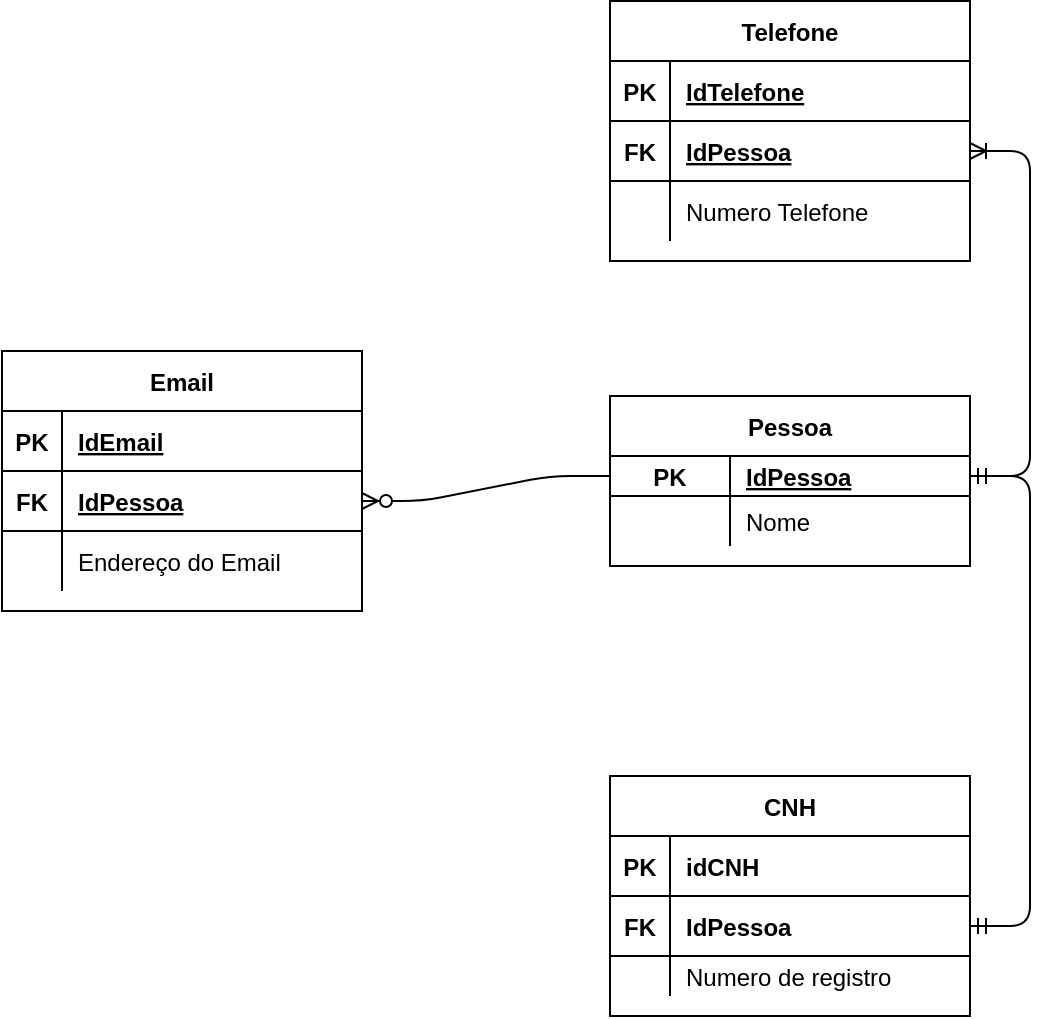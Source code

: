 <mxfile version="14.4.2" type="device"><diagram id="xAZ7s1FQ8rwdWRPZLIjb" name="Page-1"><mxGraphModel dx="1422" dy="794" grid="1" gridSize="10" guides="1" tooltips="1" connect="1" arrows="1" fold="1" page="1" pageScale="1" pageWidth="827" pageHeight="1169" math="0" shadow="0"><root><mxCell id="0"/><mxCell id="1" parent="0"/><mxCell id="S3nvLt_KH2QDSnrHZuDK-1" value="CNH" style="shape=table;startSize=30;container=1;collapsible=1;childLayout=tableLayout;fixedRows=1;rowLines=0;fontStyle=1;align=center;resizeLast=1;" parent="1" vertex="1"><mxGeometry x="324" y="740" width="180" height="120" as="geometry"/></mxCell><mxCell id="S3nvLt_KH2QDSnrHZuDK-2" value="" style="shape=partialRectangle;collapsible=0;dropTarget=0;pointerEvents=0;fillColor=none;top=0;left=0;bottom=1;right=0;points=[[0,0.5],[1,0.5]];portConstraint=eastwest;" parent="S3nvLt_KH2QDSnrHZuDK-1" vertex="1"><mxGeometry y="30" width="180" height="30" as="geometry"/></mxCell><mxCell id="S3nvLt_KH2QDSnrHZuDK-3" value="PK" style="shape=partialRectangle;connectable=0;fillColor=none;top=0;left=0;bottom=0;right=0;fontStyle=1;overflow=hidden;" parent="S3nvLt_KH2QDSnrHZuDK-2" vertex="1"><mxGeometry width="30" height="30" as="geometry"/></mxCell><mxCell id="S3nvLt_KH2QDSnrHZuDK-4" value="idCNH" style="shape=partialRectangle;connectable=0;fillColor=none;top=0;left=0;bottom=0;right=0;align=left;spacingLeft=6;fontStyle=1;overflow=hidden;" parent="S3nvLt_KH2QDSnrHZuDK-2" vertex="1"><mxGeometry x="30" width="150" height="30" as="geometry"/></mxCell><mxCell id="S3nvLt_KH2QDSnrHZuDK-57" value="" style="shape=partialRectangle;collapsible=0;dropTarget=0;pointerEvents=0;fillColor=none;top=0;left=0;bottom=1;right=0;points=[[0,0.5],[1,0.5]];portConstraint=eastwest;" parent="S3nvLt_KH2QDSnrHZuDK-1" vertex="1"><mxGeometry y="60" width="180" height="30" as="geometry"/></mxCell><mxCell id="S3nvLt_KH2QDSnrHZuDK-58" value="FK" style="shape=partialRectangle;connectable=0;fillColor=none;top=0;left=0;bottom=0;right=0;fontStyle=1;overflow=hidden;" parent="S3nvLt_KH2QDSnrHZuDK-57" vertex="1"><mxGeometry width="30" height="30" as="geometry"/></mxCell><mxCell id="S3nvLt_KH2QDSnrHZuDK-59" value="IdPessoa" style="shape=partialRectangle;connectable=0;fillColor=none;top=0;left=0;bottom=0;right=0;align=left;spacingLeft=6;fontStyle=1;overflow=hidden;" parent="S3nvLt_KH2QDSnrHZuDK-57" vertex="1"><mxGeometry x="30" width="150" height="30" as="geometry"/></mxCell><mxCell id="S3nvLt_KH2QDSnrHZuDK-5" value="" style="shape=partialRectangle;collapsible=0;dropTarget=0;pointerEvents=0;fillColor=none;top=0;left=0;bottom=0;right=0;points=[[0,0.5],[1,0.5]];portConstraint=eastwest;" parent="S3nvLt_KH2QDSnrHZuDK-1" vertex="1"><mxGeometry y="90" width="180" height="20" as="geometry"/></mxCell><mxCell id="S3nvLt_KH2QDSnrHZuDK-6" value="" style="shape=partialRectangle;connectable=0;fillColor=none;top=0;left=0;bottom=0;right=0;editable=1;overflow=hidden;" parent="S3nvLt_KH2QDSnrHZuDK-5" vertex="1"><mxGeometry width="30" height="20" as="geometry"/></mxCell><mxCell id="S3nvLt_KH2QDSnrHZuDK-7" value="Numero de registro" style="shape=partialRectangle;connectable=0;fillColor=none;top=0;left=0;bottom=0;right=0;align=left;spacingLeft=6;overflow=hidden;" parent="S3nvLt_KH2QDSnrHZuDK-5" vertex="1"><mxGeometry x="30" width="150" height="20" as="geometry"/></mxCell><mxCell id="S3nvLt_KH2QDSnrHZuDK-14" value="Pessoa" style="shape=table;startSize=30;container=1;collapsible=1;childLayout=tableLayout;fixedRows=1;rowLines=0;fontStyle=1;align=center;resizeLast=1;" parent="1" vertex="1"><mxGeometry x="324" y="550" width="180" height="85" as="geometry"/></mxCell><mxCell id="S3nvLt_KH2QDSnrHZuDK-18" value="" style="shape=partialRectangle;collapsible=0;dropTarget=0;pointerEvents=0;fillColor=none;top=0;left=0;bottom=1;right=0;points=[[0,0.5],[1,0.5]];portConstraint=eastwest;" parent="S3nvLt_KH2QDSnrHZuDK-14" vertex="1"><mxGeometry y="30" width="180" height="20" as="geometry"/></mxCell><mxCell id="S3nvLt_KH2QDSnrHZuDK-19" value="PK" style="shape=partialRectangle;connectable=0;fillColor=none;top=0;left=0;bottom=0;right=0;fontStyle=1;overflow=hidden;" parent="S3nvLt_KH2QDSnrHZuDK-18" vertex="1"><mxGeometry width="60" height="20" as="geometry"/></mxCell><mxCell id="S3nvLt_KH2QDSnrHZuDK-20" value="IdPessoa" style="shape=partialRectangle;connectable=0;fillColor=none;top=0;left=0;bottom=0;right=0;align=left;spacingLeft=6;fontStyle=5;overflow=hidden;" parent="S3nvLt_KH2QDSnrHZuDK-18" vertex="1"><mxGeometry x="60" width="120" height="20" as="geometry"/></mxCell><mxCell id="S3nvLt_KH2QDSnrHZuDK-24" value="" style="shape=partialRectangle;collapsible=0;dropTarget=0;pointerEvents=0;fillColor=none;top=0;left=0;bottom=0;right=0;points=[[0,0.5],[1,0.5]];portConstraint=eastwest;" parent="S3nvLt_KH2QDSnrHZuDK-14" vertex="1"><mxGeometry y="50" width="180" height="25" as="geometry"/></mxCell><mxCell id="S3nvLt_KH2QDSnrHZuDK-25" value="" style="shape=partialRectangle;connectable=0;fillColor=none;top=0;left=0;bottom=0;right=0;editable=1;overflow=hidden;" parent="S3nvLt_KH2QDSnrHZuDK-24" vertex="1"><mxGeometry width="60" height="25" as="geometry"/></mxCell><mxCell id="S3nvLt_KH2QDSnrHZuDK-26" value="Nome" style="shape=partialRectangle;connectable=0;fillColor=none;top=0;left=0;bottom=0;right=0;align=left;spacingLeft=6;overflow=hidden;" parent="S3nvLt_KH2QDSnrHZuDK-24" vertex="1"><mxGeometry x="60" width="120" height="25" as="geometry"/></mxCell><mxCell id="S3nvLt_KH2QDSnrHZuDK-27" value="Telefone" style="shape=table;startSize=30;container=1;collapsible=1;childLayout=tableLayout;fixedRows=1;rowLines=0;fontStyle=1;align=center;resizeLast=1;" parent="1" vertex="1"><mxGeometry x="324" y="352.5" width="180" height="130" as="geometry"/></mxCell><mxCell id="S3nvLt_KH2QDSnrHZuDK-28" value="" style="shape=partialRectangle;collapsible=0;dropTarget=0;pointerEvents=0;fillColor=none;top=0;left=0;bottom=1;right=0;points=[[0,0.5],[1,0.5]];portConstraint=eastwest;" parent="S3nvLt_KH2QDSnrHZuDK-27" vertex="1"><mxGeometry y="30" width="180" height="30" as="geometry"/></mxCell><mxCell id="S3nvLt_KH2QDSnrHZuDK-29" value="PK" style="shape=partialRectangle;connectable=0;fillColor=none;top=0;left=0;bottom=0;right=0;fontStyle=1;overflow=hidden;" parent="S3nvLt_KH2QDSnrHZuDK-28" vertex="1"><mxGeometry width="30" height="30" as="geometry"/></mxCell><mxCell id="S3nvLt_KH2QDSnrHZuDK-30" value="IdTelefone" style="shape=partialRectangle;connectable=0;fillColor=none;top=0;left=0;bottom=0;right=0;align=left;spacingLeft=6;fontStyle=5;overflow=hidden;" parent="S3nvLt_KH2QDSnrHZuDK-28" vertex="1"><mxGeometry x="30" width="150" height="30" as="geometry"/></mxCell><mxCell id="S3nvLt_KH2QDSnrHZuDK-44" value="" style="shape=partialRectangle;collapsible=0;dropTarget=0;pointerEvents=0;fillColor=none;top=0;left=0;bottom=1;right=0;points=[[0,0.5],[1,0.5]];portConstraint=eastwest;" parent="S3nvLt_KH2QDSnrHZuDK-27" vertex="1"><mxGeometry y="60" width="180" height="30" as="geometry"/></mxCell><mxCell id="S3nvLt_KH2QDSnrHZuDK-45" value="FK" style="shape=partialRectangle;connectable=0;fillColor=none;top=0;left=0;bottom=0;right=0;fontStyle=1;overflow=hidden;" parent="S3nvLt_KH2QDSnrHZuDK-44" vertex="1"><mxGeometry width="30" height="30" as="geometry"/></mxCell><mxCell id="S3nvLt_KH2QDSnrHZuDK-46" value="IdPessoa" style="shape=partialRectangle;connectable=0;fillColor=none;top=0;left=0;bottom=0;right=0;align=left;spacingLeft=6;fontStyle=5;overflow=hidden;" parent="S3nvLt_KH2QDSnrHZuDK-44" vertex="1"><mxGeometry x="30" width="150" height="30" as="geometry"/></mxCell><mxCell id="S3nvLt_KH2QDSnrHZuDK-31" value="" style="shape=partialRectangle;collapsible=0;dropTarget=0;pointerEvents=0;fillColor=none;top=0;left=0;bottom=0;right=0;points=[[0,0.5],[1,0.5]];portConstraint=eastwest;" parent="S3nvLt_KH2QDSnrHZuDK-27" vertex="1"><mxGeometry y="90" width="180" height="30" as="geometry"/></mxCell><mxCell id="S3nvLt_KH2QDSnrHZuDK-32" value="" style="shape=partialRectangle;connectable=0;fillColor=none;top=0;left=0;bottom=0;right=0;editable=1;overflow=hidden;" parent="S3nvLt_KH2QDSnrHZuDK-31" vertex="1"><mxGeometry width="30" height="30" as="geometry"/></mxCell><mxCell id="S3nvLt_KH2QDSnrHZuDK-33" value="Numero Telefone" style="shape=partialRectangle;connectable=0;fillColor=none;top=0;left=0;bottom=0;right=0;align=left;spacingLeft=6;overflow=hidden;" parent="S3nvLt_KH2QDSnrHZuDK-31" vertex="1"><mxGeometry x="30" width="150" height="30" as="geometry"/></mxCell><mxCell id="S3nvLt_KH2QDSnrHZuDK-41" value="" style="edgeStyle=entityRelationEdgeStyle;fontSize=12;html=1;endArrow=ERoneToMany;" parent="1" source="S3nvLt_KH2QDSnrHZuDK-18" target="S3nvLt_KH2QDSnrHZuDK-44" edge="1"><mxGeometry width="100" height="100" relative="1" as="geometry"><mxPoint x="414" y="552" as="sourcePoint"/><mxPoint x="424" y="460" as="targetPoint"/></mxGeometry></mxCell><mxCell id="S3nvLt_KH2QDSnrHZuDK-43" value="" style="edgeStyle=entityRelationEdgeStyle;fontSize=12;html=1;endArrow=ERmandOne;startArrow=ERmandOne;" parent="1" source="S3nvLt_KH2QDSnrHZuDK-57" target="S3nvLt_KH2QDSnrHZuDK-18" edge="1"><mxGeometry width="100" height="100" relative="1" as="geometry"><mxPoint x="590" y="790" as="sourcePoint"/><mxPoint x="620" y="660" as="targetPoint"/></mxGeometry></mxCell><mxCell id="pLRktYFHPALTyMJiZ_ID-1" value="Email" style="shape=table;startSize=30;container=1;collapsible=1;childLayout=tableLayout;fixedRows=1;rowLines=0;fontStyle=1;align=center;resizeLast=1;" vertex="1" parent="1"><mxGeometry x="20" y="527.5" width="180" height="130" as="geometry"/></mxCell><mxCell id="pLRktYFHPALTyMJiZ_ID-2" value="" style="shape=partialRectangle;collapsible=0;dropTarget=0;pointerEvents=0;fillColor=none;top=0;left=0;bottom=1;right=0;points=[[0,0.5],[1,0.5]];portConstraint=eastwest;" vertex="1" parent="pLRktYFHPALTyMJiZ_ID-1"><mxGeometry y="30" width="180" height="30" as="geometry"/></mxCell><mxCell id="pLRktYFHPALTyMJiZ_ID-3" value="PK" style="shape=partialRectangle;connectable=0;fillColor=none;top=0;left=0;bottom=0;right=0;fontStyle=1;overflow=hidden;" vertex="1" parent="pLRktYFHPALTyMJiZ_ID-2"><mxGeometry width="30" height="30" as="geometry"/></mxCell><mxCell id="pLRktYFHPALTyMJiZ_ID-4" value="IdEmail" style="shape=partialRectangle;connectable=0;fillColor=none;top=0;left=0;bottom=0;right=0;align=left;spacingLeft=6;fontStyle=5;overflow=hidden;" vertex="1" parent="pLRktYFHPALTyMJiZ_ID-2"><mxGeometry x="30" width="150" height="30" as="geometry"/></mxCell><mxCell id="pLRktYFHPALTyMJiZ_ID-17" value="" style="shape=partialRectangle;collapsible=0;dropTarget=0;pointerEvents=0;fillColor=none;top=0;left=0;bottom=1;right=0;points=[[0,0.5],[1,0.5]];portConstraint=eastwest;" vertex="1" parent="pLRktYFHPALTyMJiZ_ID-1"><mxGeometry y="60" width="180" height="30" as="geometry"/></mxCell><mxCell id="pLRktYFHPALTyMJiZ_ID-18" value="FK" style="shape=partialRectangle;connectable=0;fillColor=none;top=0;left=0;bottom=0;right=0;fontStyle=1;overflow=hidden;" vertex="1" parent="pLRktYFHPALTyMJiZ_ID-17"><mxGeometry width="30" height="30" as="geometry"/></mxCell><mxCell id="pLRktYFHPALTyMJiZ_ID-19" value="IdPessoa" style="shape=partialRectangle;connectable=0;fillColor=none;top=0;left=0;bottom=0;right=0;align=left;spacingLeft=6;fontStyle=5;overflow=hidden;" vertex="1" parent="pLRktYFHPALTyMJiZ_ID-17"><mxGeometry x="30" width="150" height="30" as="geometry"/></mxCell><mxCell id="pLRktYFHPALTyMJiZ_ID-14" value="" style="shape=partialRectangle;collapsible=0;dropTarget=0;pointerEvents=0;fillColor=none;top=0;left=0;bottom=0;right=0;points=[[0,0.5],[1,0.5]];portConstraint=eastwest;" vertex="1" parent="pLRktYFHPALTyMJiZ_ID-1"><mxGeometry y="90" width="180" height="30" as="geometry"/></mxCell><mxCell id="pLRktYFHPALTyMJiZ_ID-15" value="" style="shape=partialRectangle;connectable=0;fillColor=none;top=0;left=0;bottom=0;right=0;editable=1;overflow=hidden;" vertex="1" parent="pLRktYFHPALTyMJiZ_ID-14"><mxGeometry width="30" height="30" as="geometry"/></mxCell><mxCell id="pLRktYFHPALTyMJiZ_ID-16" value="Endereço do Email" style="shape=partialRectangle;connectable=0;fillColor=none;top=0;left=0;bottom=0;right=0;align=left;spacingLeft=6;overflow=hidden;" vertex="1" parent="pLRktYFHPALTyMJiZ_ID-14"><mxGeometry x="30" width="150" height="30" as="geometry"/></mxCell><mxCell id="pLRktYFHPALTyMJiZ_ID-20" value="" style="edgeStyle=entityRelationEdgeStyle;fontSize=12;html=1;endArrow=ERzeroToMany;endFill=1;" edge="1" parent="1" source="S3nvLt_KH2QDSnrHZuDK-18" target="pLRktYFHPALTyMJiZ_ID-17"><mxGeometry width="100" height="100" relative="1" as="geometry"><mxPoint x="360" y="660" as="sourcePoint"/><mxPoint x="460" y="560" as="targetPoint"/></mxGeometry></mxCell></root></mxGraphModel></diagram></mxfile>